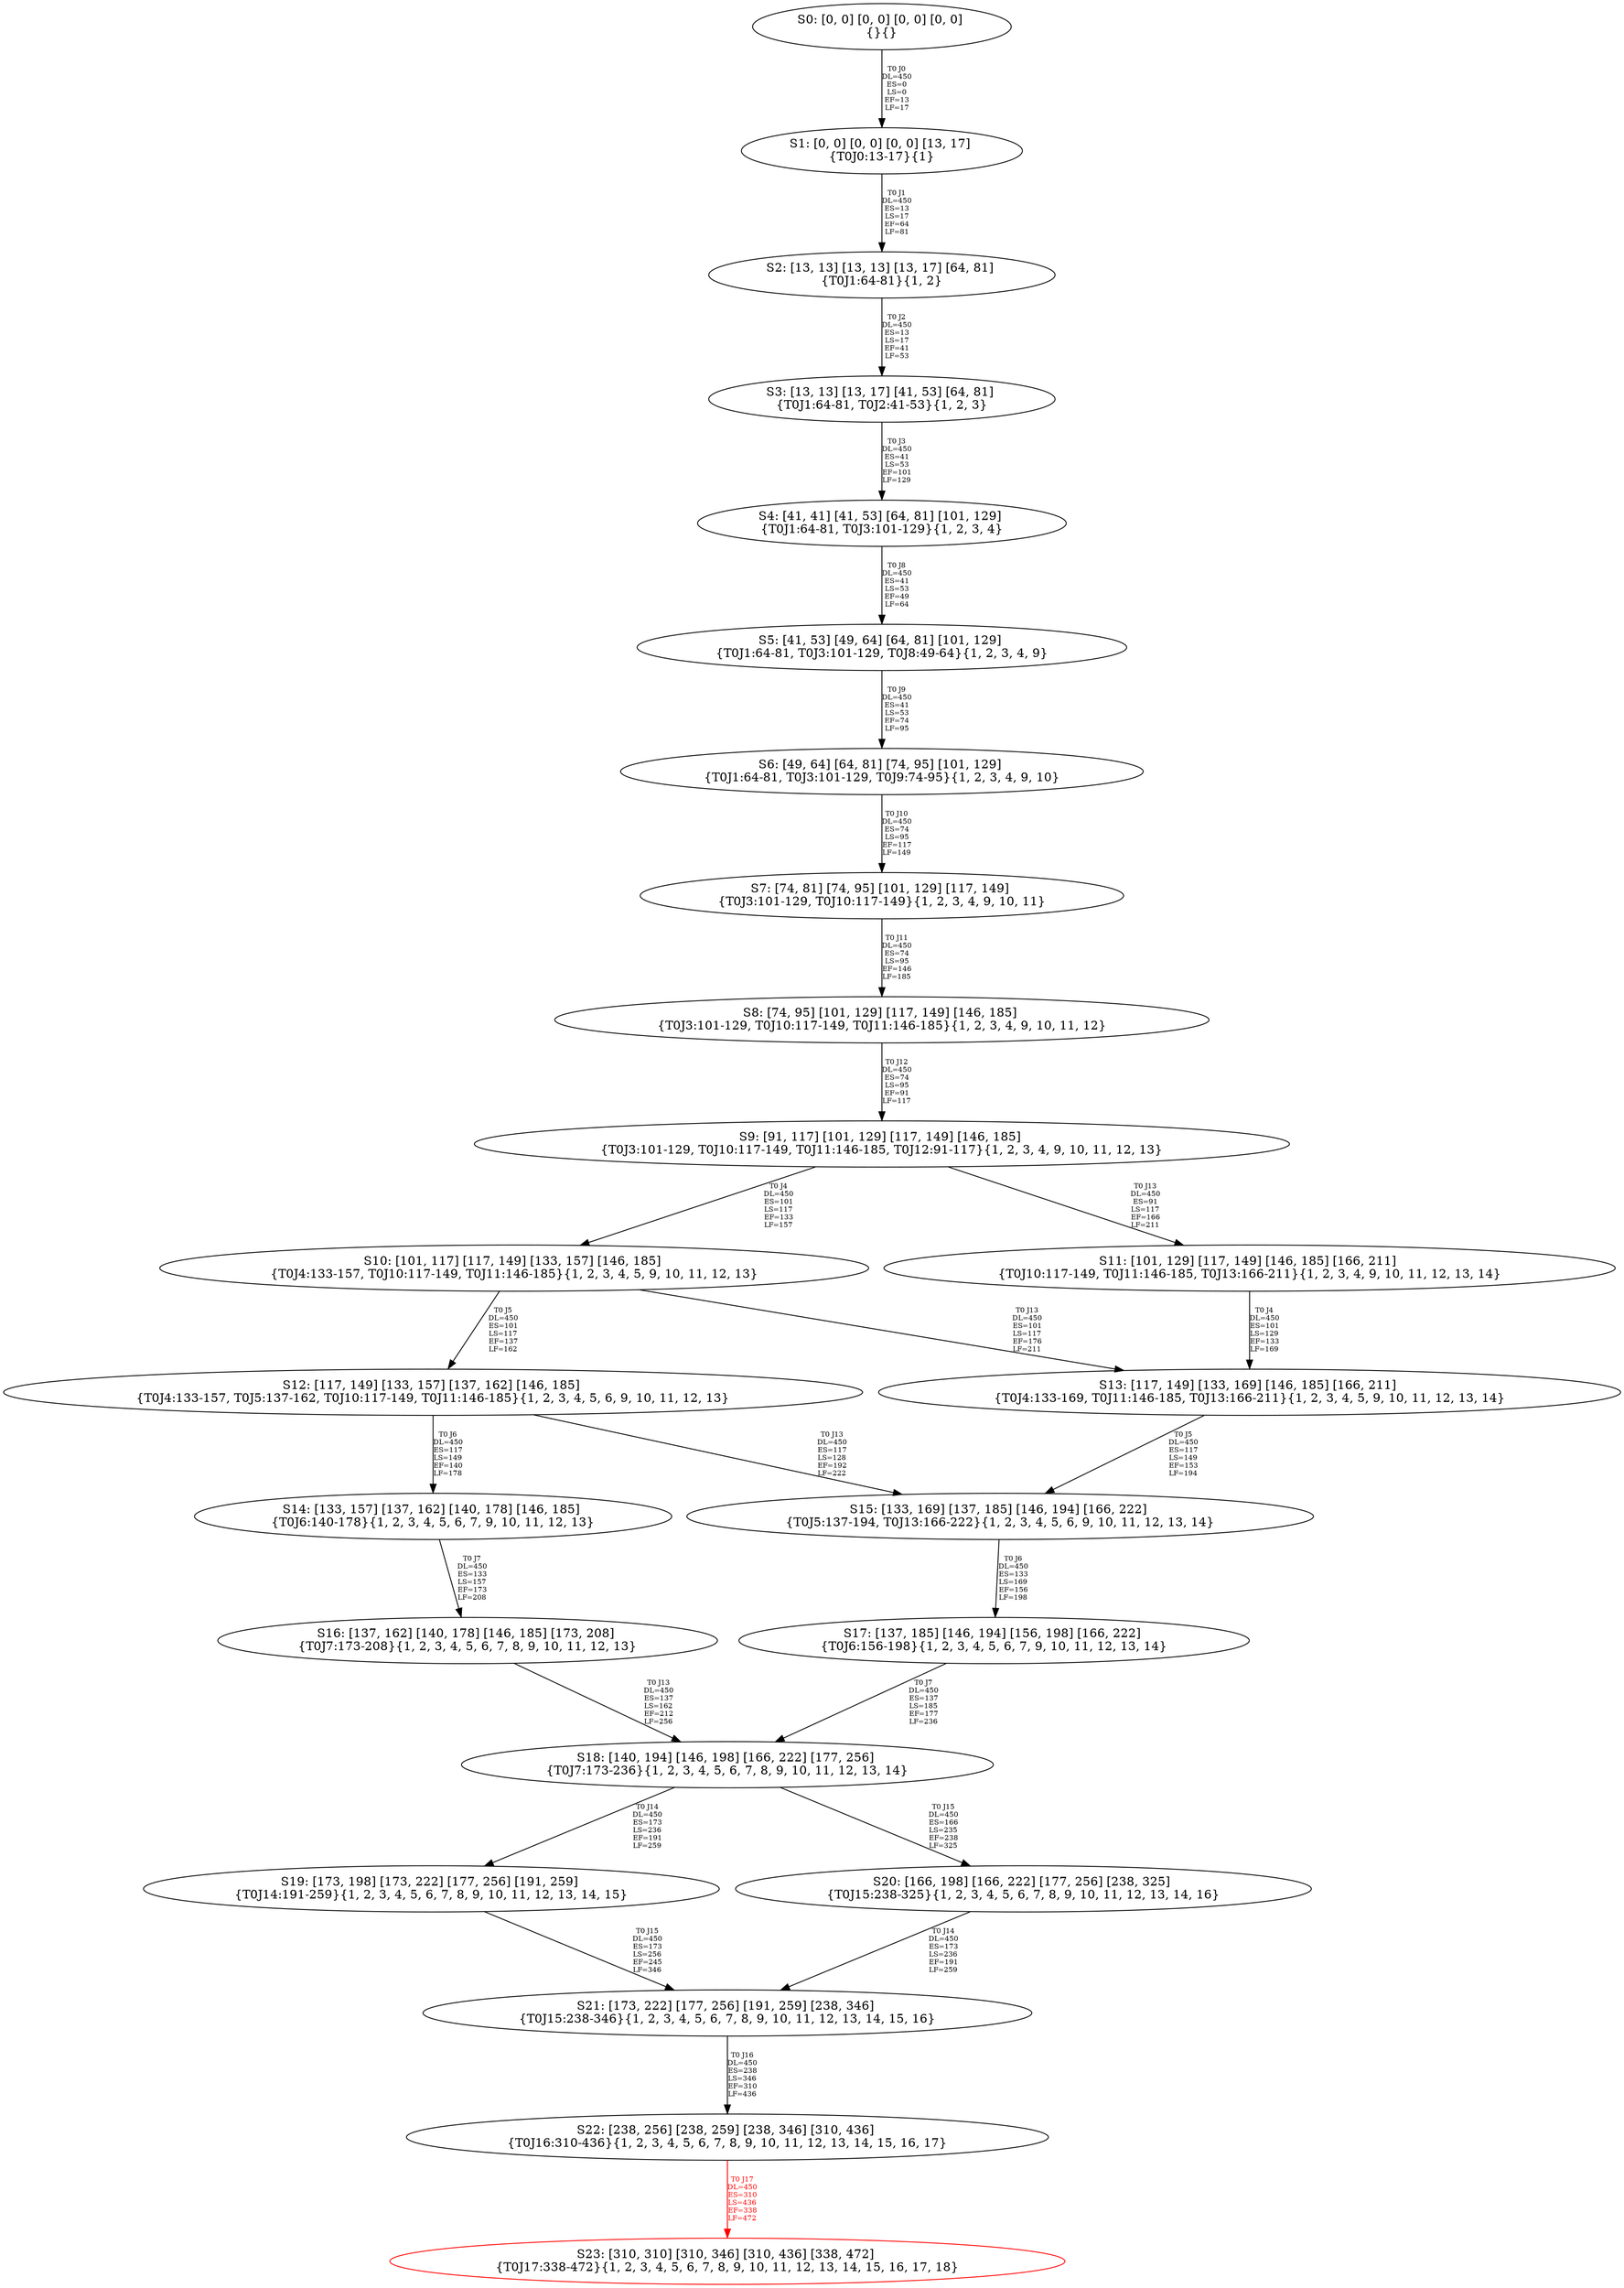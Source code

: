 digraph {
	S0[label="S0: [0, 0] [0, 0] [0, 0] [0, 0] \n{}{}"];
	S1[label="S1: [0, 0] [0, 0] [0, 0] [13, 17] \n{T0J0:13-17}{1}"];
	S2[label="S2: [13, 13] [13, 13] [13, 17] [64, 81] \n{T0J1:64-81}{1, 2}"];
	S3[label="S3: [13, 13] [13, 17] [41, 53] [64, 81] \n{T0J1:64-81, T0J2:41-53}{1, 2, 3}"];
	S4[label="S4: [41, 41] [41, 53] [64, 81] [101, 129] \n{T0J1:64-81, T0J3:101-129}{1, 2, 3, 4}"];
	S5[label="S5: [41, 53] [49, 64] [64, 81] [101, 129] \n{T0J1:64-81, T0J3:101-129, T0J8:49-64}{1, 2, 3, 4, 9}"];
	S6[label="S6: [49, 64] [64, 81] [74, 95] [101, 129] \n{T0J1:64-81, T0J3:101-129, T0J9:74-95}{1, 2, 3, 4, 9, 10}"];
	S7[label="S7: [74, 81] [74, 95] [101, 129] [117, 149] \n{T0J3:101-129, T0J10:117-149}{1, 2, 3, 4, 9, 10, 11}"];
	S8[label="S8: [74, 95] [101, 129] [117, 149] [146, 185] \n{T0J3:101-129, T0J10:117-149, T0J11:146-185}{1, 2, 3, 4, 9, 10, 11, 12}"];
	S9[label="S9: [91, 117] [101, 129] [117, 149] [146, 185] \n{T0J3:101-129, T0J10:117-149, T0J11:146-185, T0J12:91-117}{1, 2, 3, 4, 9, 10, 11, 12, 13}"];
	S10[label="S10: [101, 117] [117, 149] [133, 157] [146, 185] \n{T0J4:133-157, T0J10:117-149, T0J11:146-185}{1, 2, 3, 4, 5, 9, 10, 11, 12, 13}"];
	S11[label="S11: [101, 129] [117, 149] [146, 185] [166, 211] \n{T0J10:117-149, T0J11:146-185, T0J13:166-211}{1, 2, 3, 4, 9, 10, 11, 12, 13, 14}"];
	S12[label="S12: [117, 149] [133, 157] [137, 162] [146, 185] \n{T0J4:133-157, T0J5:137-162, T0J10:117-149, T0J11:146-185}{1, 2, 3, 4, 5, 6, 9, 10, 11, 12, 13}"];
	S13[label="S13: [117, 149] [133, 169] [146, 185] [166, 211] \n{T0J4:133-169, T0J11:146-185, T0J13:166-211}{1, 2, 3, 4, 5, 9, 10, 11, 12, 13, 14}"];
	S14[label="S14: [133, 157] [137, 162] [140, 178] [146, 185] \n{T0J6:140-178}{1, 2, 3, 4, 5, 6, 7, 9, 10, 11, 12, 13}"];
	S15[label="S15: [133, 169] [137, 185] [146, 194] [166, 222] \n{T0J5:137-194, T0J13:166-222}{1, 2, 3, 4, 5, 6, 9, 10, 11, 12, 13, 14}"];
	S16[label="S16: [137, 162] [140, 178] [146, 185] [173, 208] \n{T0J7:173-208}{1, 2, 3, 4, 5, 6, 7, 8, 9, 10, 11, 12, 13}"];
	S17[label="S17: [137, 185] [146, 194] [156, 198] [166, 222] \n{T0J6:156-198}{1, 2, 3, 4, 5, 6, 7, 9, 10, 11, 12, 13, 14}"];
	S18[label="S18: [140, 194] [146, 198] [166, 222] [177, 256] \n{T0J7:173-236}{1, 2, 3, 4, 5, 6, 7, 8, 9, 10, 11, 12, 13, 14}"];
	S19[label="S19: [173, 198] [173, 222] [177, 256] [191, 259] \n{T0J14:191-259}{1, 2, 3, 4, 5, 6, 7, 8, 9, 10, 11, 12, 13, 14, 15}"];
	S20[label="S20: [166, 198] [166, 222] [177, 256] [238, 325] \n{T0J15:238-325}{1, 2, 3, 4, 5, 6, 7, 8, 9, 10, 11, 12, 13, 14, 16}"];
	S21[label="S21: [173, 222] [177, 256] [191, 259] [238, 346] \n{T0J15:238-346}{1, 2, 3, 4, 5, 6, 7, 8, 9, 10, 11, 12, 13, 14, 15, 16}"];
	S22[label="S22: [238, 256] [238, 259] [238, 346] [310, 436] \n{T0J16:310-436}{1, 2, 3, 4, 5, 6, 7, 8, 9, 10, 11, 12, 13, 14, 15, 16, 17}"];
	S23[label="S23: [310, 310] [310, 346] [310, 436] [338, 472] \n{T0J17:338-472}{1, 2, 3, 4, 5, 6, 7, 8, 9, 10, 11, 12, 13, 14, 15, 16, 17, 18}"];
	S0 -> S1[label="T0 J0\nDL=450\nES=0\nLS=0\nEF=13\nLF=17",fontsize=8];
	S1 -> S2[label="T0 J1\nDL=450\nES=13\nLS=17\nEF=64\nLF=81",fontsize=8];
	S2 -> S3[label="T0 J2\nDL=450\nES=13\nLS=17\nEF=41\nLF=53",fontsize=8];
	S3 -> S4[label="T0 J3\nDL=450\nES=41\nLS=53\nEF=101\nLF=129",fontsize=8];
	S4 -> S5[label="T0 J8\nDL=450\nES=41\nLS=53\nEF=49\nLF=64",fontsize=8];
	S5 -> S6[label="T0 J9\nDL=450\nES=41\nLS=53\nEF=74\nLF=95",fontsize=8];
	S6 -> S7[label="T0 J10\nDL=450\nES=74\nLS=95\nEF=117\nLF=149",fontsize=8];
	S7 -> S8[label="T0 J11\nDL=450\nES=74\nLS=95\nEF=146\nLF=185",fontsize=8];
	S8 -> S9[label="T0 J12\nDL=450\nES=74\nLS=95\nEF=91\nLF=117",fontsize=8];
	S9 -> S10[label="T0 J4\nDL=450\nES=101\nLS=117\nEF=133\nLF=157",fontsize=8];
	S9 -> S11[label="T0 J13\nDL=450\nES=91\nLS=117\nEF=166\nLF=211",fontsize=8];
	S10 -> S12[label="T0 J5\nDL=450\nES=101\nLS=117\nEF=137\nLF=162",fontsize=8];
	S10 -> S13[label="T0 J13\nDL=450\nES=101\nLS=117\nEF=176\nLF=211",fontsize=8];
	S11 -> S13[label="T0 J4\nDL=450\nES=101\nLS=129\nEF=133\nLF=169",fontsize=8];
	S12 -> S14[label="T0 J6\nDL=450\nES=117\nLS=149\nEF=140\nLF=178",fontsize=8];
	S12 -> S15[label="T0 J13\nDL=450\nES=117\nLS=128\nEF=192\nLF=222",fontsize=8];
	S13 -> S15[label="T0 J5\nDL=450\nES=117\nLS=149\nEF=153\nLF=194",fontsize=8];
	S14 -> S16[label="T0 J7\nDL=450\nES=133\nLS=157\nEF=173\nLF=208",fontsize=8];
	S15 -> S17[label="T0 J6\nDL=450\nES=133\nLS=169\nEF=156\nLF=198",fontsize=8];
	S16 -> S18[label="T0 J13\nDL=450\nES=137\nLS=162\nEF=212\nLF=256",fontsize=8];
	S17 -> S18[label="T0 J7\nDL=450\nES=137\nLS=185\nEF=177\nLF=236",fontsize=8];
	S18 -> S19[label="T0 J14\nDL=450\nES=173\nLS=236\nEF=191\nLF=259",fontsize=8];
	S18 -> S20[label="T0 J15\nDL=450\nES=166\nLS=235\nEF=238\nLF=325",fontsize=8];
	S19 -> S21[label="T0 J15\nDL=450\nES=173\nLS=256\nEF=245\nLF=346",fontsize=8];
	S20 -> S21[label="T0 J14\nDL=450\nES=173\nLS=236\nEF=191\nLF=259",fontsize=8];
	S21 -> S22[label="T0 J16\nDL=450\nES=238\nLS=346\nEF=310\nLF=436",fontsize=8];
	S22 -> S23[label="T0 J17\nDL=450\nES=310\nLS=436\nEF=338\nLF=472",color=Red,fontcolor=Red,fontsize=8];
S23[color=Red];
}
